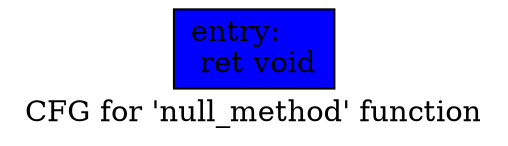 digraph "CFG for 'null_method' function" {
	label="CFG for 'null_method' function";

	Node0x5949890 [shape=record, style = filled, fillcolor = blue, label="{entry:\l  ret void\l}"];
}
